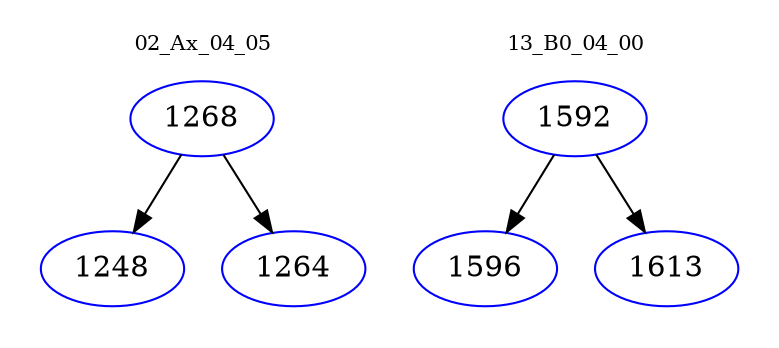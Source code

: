 digraph{
subgraph cluster_0 {
color = white
label = "02_Ax_04_05";
fontsize=10;
T0_1268 [label="1268", color="blue"]
T0_1268 -> T0_1248 [color="black"]
T0_1248 [label="1248", color="blue"]
T0_1268 -> T0_1264 [color="black"]
T0_1264 [label="1264", color="blue"]
}
subgraph cluster_1 {
color = white
label = "13_B0_04_00";
fontsize=10;
T1_1592 [label="1592", color="blue"]
T1_1592 -> T1_1596 [color="black"]
T1_1596 [label="1596", color="blue"]
T1_1592 -> T1_1613 [color="black"]
T1_1613 [label="1613", color="blue"]
}
}
